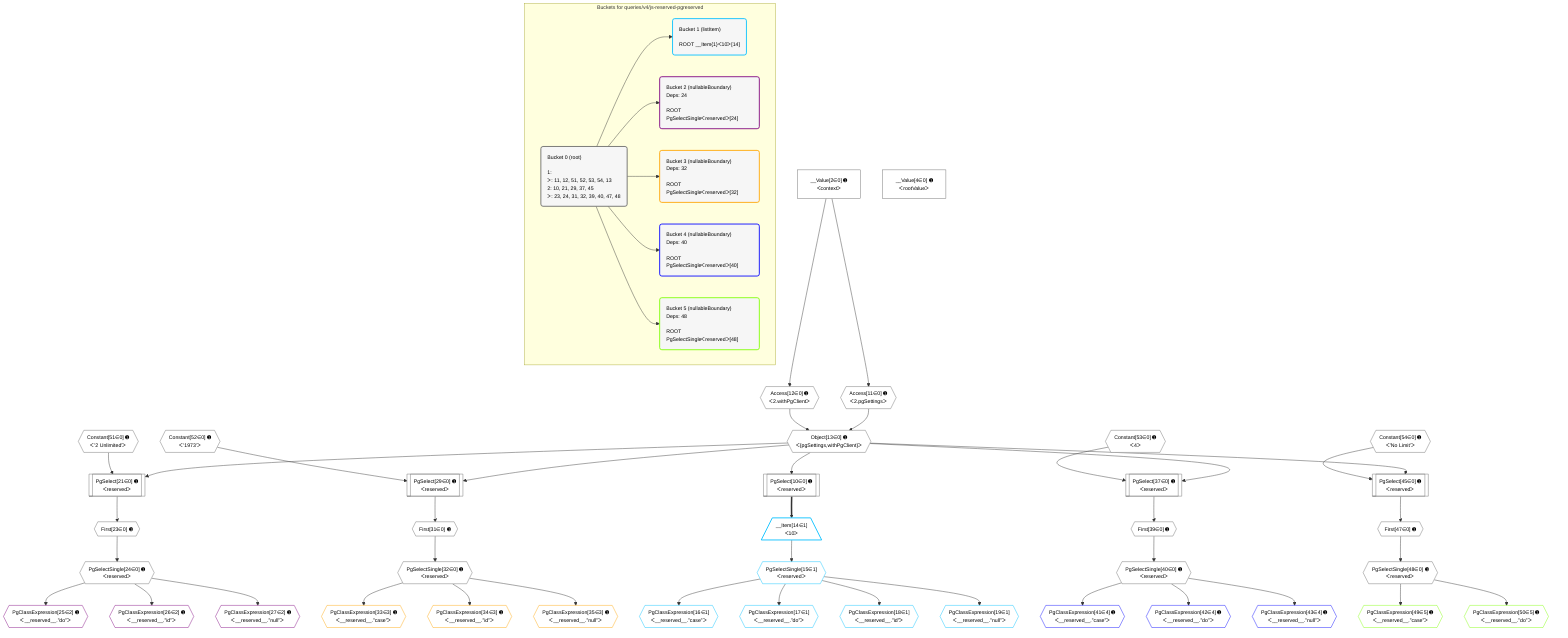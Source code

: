%%{init: {'themeVariables': { 'fontSize': '12px'}}}%%
graph TD
    classDef path fill:#eee,stroke:#000,color:#000
    classDef plan fill:#fff,stroke-width:1px,color:#000
    classDef itemplan fill:#fff,stroke-width:2px,color:#000
    classDef unbatchedplan fill:#dff,stroke-width:1px,color:#000
    classDef sideeffectplan fill:#fcc,stroke-width:2px,color:#000
    classDef bucket fill:#f6f6f6,color:#000,stroke-width:2px,text-align:left


    %% plan dependencies
    Object13{{"Object[13∈0] ➊<br />ᐸ{pgSettings,withPgClient}ᐳ"}}:::plan
    Access11{{"Access[11∈0] ➊<br />ᐸ2.pgSettingsᐳ"}}:::plan
    Access12{{"Access[12∈0] ➊<br />ᐸ2.withPgClientᐳ"}}:::plan
    Access11 & Access12 --> Object13
    PgSelect21[["PgSelect[21∈0] ➊<br />ᐸreservedᐳ"]]:::plan
    Constant51{{"Constant[51∈0] ➊<br />ᐸ'2 Unlimited'ᐳ"}}:::plan
    Object13 & Constant51 --> PgSelect21
    PgSelect29[["PgSelect[29∈0] ➊<br />ᐸreservedᐳ"]]:::plan
    Constant52{{"Constant[52∈0] ➊<br />ᐸ'1973'ᐳ"}}:::plan
    Object13 & Constant52 --> PgSelect29
    PgSelect37[["PgSelect[37∈0] ➊<br />ᐸreservedᐳ"]]:::plan
    Constant53{{"Constant[53∈0] ➊<br />ᐸ4ᐳ"}}:::plan
    Object13 & Constant53 --> PgSelect37
    PgSelect45[["PgSelect[45∈0] ➊<br />ᐸreservedᐳ"]]:::plan
    Constant54{{"Constant[54∈0] ➊<br />ᐸ'No Limit'ᐳ"}}:::plan
    Object13 & Constant54 --> PgSelect45
    PgSelect10[["PgSelect[10∈0] ➊<br />ᐸreservedᐳ"]]:::plan
    Object13 --> PgSelect10
    __Value2["__Value[2∈0] ➊<br />ᐸcontextᐳ"]:::plan
    __Value2 --> Access11
    __Value2 --> Access12
    First23{{"First[23∈0] ➊"}}:::plan
    PgSelect21 --> First23
    PgSelectSingle24{{"PgSelectSingle[24∈0] ➊<br />ᐸreservedᐳ"}}:::plan
    First23 --> PgSelectSingle24
    First31{{"First[31∈0] ➊"}}:::plan
    PgSelect29 --> First31
    PgSelectSingle32{{"PgSelectSingle[32∈0] ➊<br />ᐸreservedᐳ"}}:::plan
    First31 --> PgSelectSingle32
    First39{{"First[39∈0] ➊"}}:::plan
    PgSelect37 --> First39
    PgSelectSingle40{{"PgSelectSingle[40∈0] ➊<br />ᐸreservedᐳ"}}:::plan
    First39 --> PgSelectSingle40
    First47{{"First[47∈0] ➊"}}:::plan
    PgSelect45 --> First47
    PgSelectSingle48{{"PgSelectSingle[48∈0] ➊<br />ᐸreservedᐳ"}}:::plan
    First47 --> PgSelectSingle48
    __Value4["__Value[4∈0] ➊<br />ᐸrootValueᐳ"]:::plan
    __Item14[/"__Item[14∈1]<br />ᐸ10ᐳ"\]:::itemplan
    PgSelect10 ==> __Item14
    PgSelectSingle15{{"PgSelectSingle[15∈1]<br />ᐸreservedᐳ"}}:::plan
    __Item14 --> PgSelectSingle15
    PgClassExpression16{{"PgClassExpression[16∈1]<br />ᐸ__reserved__.”case”ᐳ"}}:::plan
    PgSelectSingle15 --> PgClassExpression16
    PgClassExpression17{{"PgClassExpression[17∈1]<br />ᐸ__reserved__.”do”ᐳ"}}:::plan
    PgSelectSingle15 --> PgClassExpression17
    PgClassExpression18{{"PgClassExpression[18∈1]<br />ᐸ__reserved__.”id”ᐳ"}}:::plan
    PgSelectSingle15 --> PgClassExpression18
    PgClassExpression19{{"PgClassExpression[19∈1]<br />ᐸ__reserved__.”null”ᐳ"}}:::plan
    PgSelectSingle15 --> PgClassExpression19
    PgClassExpression25{{"PgClassExpression[25∈2] ➊<br />ᐸ__reserved__.”do”ᐳ"}}:::plan
    PgSelectSingle24 --> PgClassExpression25
    PgClassExpression26{{"PgClassExpression[26∈2] ➊<br />ᐸ__reserved__.”id”ᐳ"}}:::plan
    PgSelectSingle24 --> PgClassExpression26
    PgClassExpression27{{"PgClassExpression[27∈2] ➊<br />ᐸ__reserved__.”null”ᐳ"}}:::plan
    PgSelectSingle24 --> PgClassExpression27
    PgClassExpression33{{"PgClassExpression[33∈3] ➊<br />ᐸ__reserved__.”case”ᐳ"}}:::plan
    PgSelectSingle32 --> PgClassExpression33
    PgClassExpression34{{"PgClassExpression[34∈3] ➊<br />ᐸ__reserved__.”id”ᐳ"}}:::plan
    PgSelectSingle32 --> PgClassExpression34
    PgClassExpression35{{"PgClassExpression[35∈3] ➊<br />ᐸ__reserved__.”null”ᐳ"}}:::plan
    PgSelectSingle32 --> PgClassExpression35
    PgClassExpression41{{"PgClassExpression[41∈4] ➊<br />ᐸ__reserved__.”case”ᐳ"}}:::plan
    PgSelectSingle40 --> PgClassExpression41
    PgClassExpression42{{"PgClassExpression[42∈4] ➊<br />ᐸ__reserved__.”do”ᐳ"}}:::plan
    PgSelectSingle40 --> PgClassExpression42
    PgClassExpression43{{"PgClassExpression[43∈4] ➊<br />ᐸ__reserved__.”null”ᐳ"}}:::plan
    PgSelectSingle40 --> PgClassExpression43
    PgClassExpression49{{"PgClassExpression[49∈5] ➊<br />ᐸ__reserved__.”case”ᐳ"}}:::plan
    PgSelectSingle48 --> PgClassExpression49
    PgClassExpression50{{"PgClassExpression[50∈5] ➊<br />ᐸ__reserved__.”do”ᐳ"}}:::plan
    PgSelectSingle48 --> PgClassExpression50

    %% define steps

    subgraph "Buckets for queries/v4/js-reserved-pgreserved"
    Bucket0("Bucket 0 (root)<br /><br />1: <br />ᐳ: 11, 12, 51, 52, 53, 54, 13<br />2: 10, 21, 29, 37, 45<br />ᐳ: 23, 24, 31, 32, 39, 40, 47, 48"):::bucket
    classDef bucket0 stroke:#696969
    class Bucket0,__Value2,__Value4,PgSelect10,Access11,Access12,Object13,PgSelect21,First23,PgSelectSingle24,PgSelect29,First31,PgSelectSingle32,PgSelect37,First39,PgSelectSingle40,PgSelect45,First47,PgSelectSingle48,Constant51,Constant52,Constant53,Constant54 bucket0
    Bucket1("Bucket 1 (listItem)<br /><br />ROOT __Item{1}ᐸ10ᐳ[14]"):::bucket
    classDef bucket1 stroke:#00bfff
    class Bucket1,__Item14,PgSelectSingle15,PgClassExpression16,PgClassExpression17,PgClassExpression18,PgClassExpression19 bucket1
    Bucket2("Bucket 2 (nullableBoundary)<br />Deps: 24<br /><br />ROOT PgSelectSingleᐸreservedᐳ[24]"):::bucket
    classDef bucket2 stroke:#7f007f
    class Bucket2,PgClassExpression25,PgClassExpression26,PgClassExpression27 bucket2
    Bucket3("Bucket 3 (nullableBoundary)<br />Deps: 32<br /><br />ROOT PgSelectSingleᐸreservedᐳ[32]"):::bucket
    classDef bucket3 stroke:#ffa500
    class Bucket3,PgClassExpression33,PgClassExpression34,PgClassExpression35 bucket3
    Bucket4("Bucket 4 (nullableBoundary)<br />Deps: 40<br /><br />ROOT PgSelectSingleᐸreservedᐳ[40]"):::bucket
    classDef bucket4 stroke:#0000ff
    class Bucket4,PgClassExpression41,PgClassExpression42,PgClassExpression43 bucket4
    Bucket5("Bucket 5 (nullableBoundary)<br />Deps: 48<br /><br />ROOT PgSelectSingleᐸreservedᐳ[48]"):::bucket
    classDef bucket5 stroke:#7fff00
    class Bucket5,PgClassExpression49,PgClassExpression50 bucket5
    Bucket0 --> Bucket1 & Bucket2 & Bucket3 & Bucket4 & Bucket5
    end